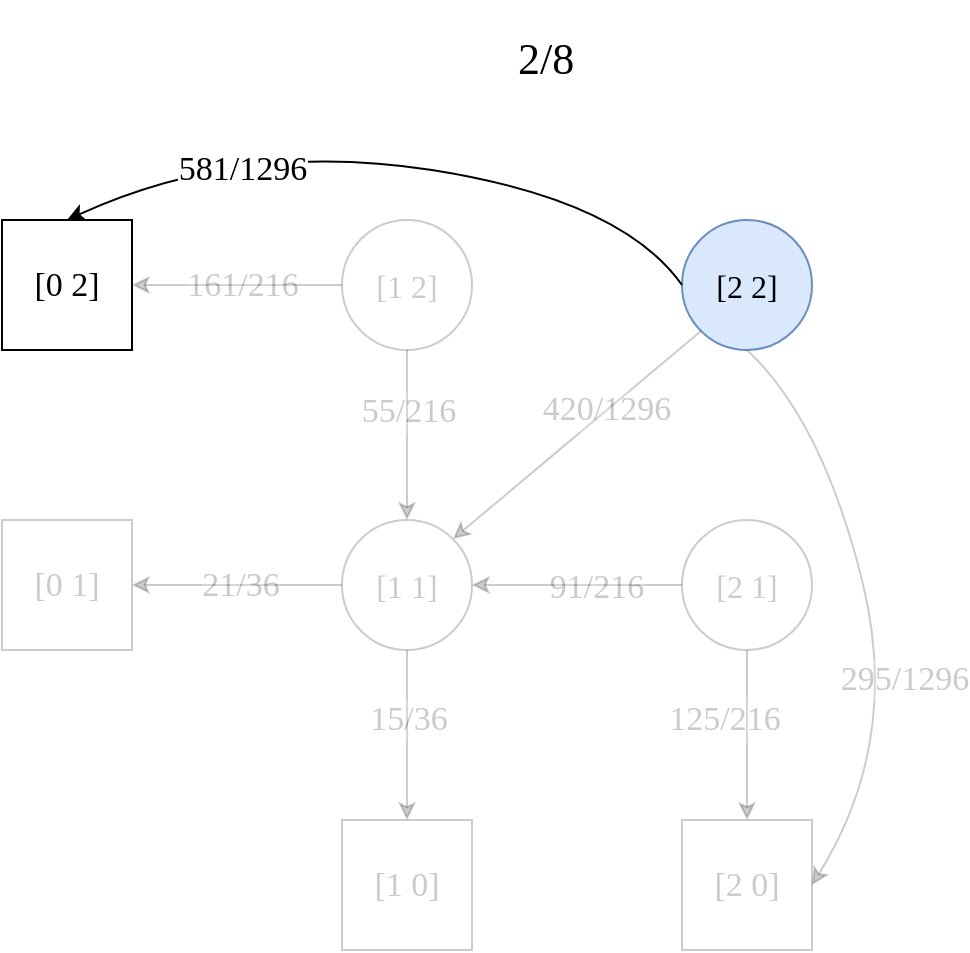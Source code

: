 <mxfile version="15.1.4" type="device"><diagram id="LHmz-3jESWEuP7y_V9xO" name="Page-1"><mxGraphModel dx="1422" dy="547" grid="1" gridSize="10" guides="1" tooltips="1" connect="1" arrows="1" fold="1" page="1" pageScale="1" pageWidth="850" pageHeight="1100" math="0" shadow="0"><root><mxCell id="0"/><mxCell id="1" parent="0"/><mxCell id="qUGKz06C6sTsFULP4qC0-7" value="&lt;p style=&quot;font-size: 16px&quot;&gt;&lt;font face=&quot;Lucida Console&quot;&gt;[2 2]&lt;/font&gt;&lt;/p&gt;" style="ellipse;whiteSpace=wrap;html=1;aspect=fixed;fillColor=#dae8fc;strokeColor=#6c8ebf;" parent="1" vertex="1"><mxGeometry x="490" y="340" width="65" height="65" as="geometry"/></mxCell><mxCell id="qUGKz06C6sTsFULP4qC0-10" value="&lt;font face=&quot;Lucida Console&quot; style=&quot;font-size: 17px&quot;&gt;[2 0]&lt;/font&gt;" style="whiteSpace=wrap;html=1;aspect=fixed;fontSize=17;opacity=20;textOpacity=20;" parent="1" vertex="1"><mxGeometry x="490" y="640" width="65" height="65" as="geometry"/></mxCell><mxCell id="qUGKz06C6sTsFULP4qC0-11" value="&lt;font face=&quot;Lucida Console&quot; style=&quot;font-size: 17px&quot;&gt;[1 0]&lt;/font&gt;" style="whiteSpace=wrap;html=1;aspect=fixed;fontSize=17;opacity=20;textOpacity=20;" parent="1" vertex="1"><mxGeometry x="320" y="640" width="65" height="65" as="geometry"/></mxCell><mxCell id="qUGKz06C6sTsFULP4qC0-12" value="&lt;font face=&quot;Lucida Console&quot; style=&quot;font-size: 17px&quot;&gt;[0 2]&lt;/font&gt;" style="whiteSpace=wrap;html=1;aspect=fixed;fontSize=17;" parent="1" vertex="1"><mxGeometry x="150" y="340" width="65" height="65" as="geometry"/></mxCell><mxCell id="qUGKz06C6sTsFULP4qC0-13" value="&lt;font face=&quot;Lucida Console&quot; style=&quot;font-size: 17px&quot;&gt;[0 1]&lt;/font&gt;" style="whiteSpace=wrap;html=1;aspect=fixed;fontSize=17;opacity=20;textOpacity=20;" parent="1" vertex="1"><mxGeometry x="150" y="490" width="65" height="65" as="geometry"/></mxCell><mxCell id="qUGKz06C6sTsFULP4qC0-14" value="&lt;p style=&quot;font-size: 16px&quot;&gt;&lt;font face=&quot;Lucida Console&quot;&gt;[1 2]&lt;/font&gt;&lt;/p&gt;" style="ellipse;whiteSpace=wrap;html=1;aspect=fixed;opacity=20;textOpacity=20;" parent="1" vertex="1"><mxGeometry x="320" y="340" width="65" height="65" as="geometry"/></mxCell><mxCell id="qUGKz06C6sTsFULP4qC0-15" value="&lt;p style=&quot;font-size: 16px&quot;&gt;&lt;font face=&quot;Lucida Console&quot;&gt;[2 1]&lt;/font&gt;&lt;/p&gt;" style="ellipse;whiteSpace=wrap;html=1;aspect=fixed;opacity=20;textOpacity=20;" parent="1" vertex="1"><mxGeometry x="490" y="490" width="65" height="65" as="geometry"/></mxCell><mxCell id="qUGKz06C6sTsFULP4qC0-16" value="&lt;p style=&quot;font-size: 16px&quot;&gt;&lt;font face=&quot;Lucida Console&quot;&gt;[1 1]&lt;/font&gt;&lt;/p&gt;" style="ellipse;whiteSpace=wrap;html=1;aspect=fixed;opacity=20;textOpacity=20;" parent="1" vertex="1"><mxGeometry x="320" y="490" width="65" height="65" as="geometry"/></mxCell><mxCell id="qUGKz06C6sTsFULP4qC0-19" value="" style="endArrow=classic;html=1;fontSize=17;exitX=0;exitY=1;exitDx=0;exitDy=0;entryX=1;entryY=0;entryDx=0;entryDy=0;opacity=20;" parent="1" source="qUGKz06C6sTsFULP4qC0-7" target="qUGKz06C6sTsFULP4qC0-16" edge="1"><mxGeometry width="50" height="50" relative="1" as="geometry"><mxPoint x="489.999" y="400.001" as="sourcePoint"/><mxPoint x="365.961" y="504.039" as="targetPoint"/></mxGeometry></mxCell><mxCell id="qUGKz06C6sTsFULP4qC0-48" value="420/1296" style="edgeLabel;html=1;align=center;verticalAlign=middle;resizable=0;points=[];fontSize=17;fontFamily=Lucida Console;textOpacity=20;" parent="qUGKz06C6sTsFULP4qC0-19" vertex="1" connectable="0"><mxGeometry x="-0.254" relative="1" as="geometry"><mxPoint x="-1" as="offset"/></mxGeometry></mxCell><mxCell id="qUGKz06C6sTsFULP4qC0-20" value="" style="endArrow=classic;html=1;fontSize=17;exitX=0.5;exitY=1;exitDx=0;exitDy=0;entryX=0.5;entryY=0;entryDx=0;entryDy=0;opacity=20;textOpacity=20;" parent="1" source="qUGKz06C6sTsFULP4qC0-16" target="qUGKz06C6sTsFULP4qC0-11" edge="1"><mxGeometry width="50" height="50" relative="1" as="geometry"><mxPoint x="689.519" y="265.481" as="sourcePoint"/><mxPoint x="565.481" y="369.519" as="targetPoint"/></mxGeometry></mxCell><mxCell id="qUGKz06C6sTsFULP4qC0-43" value="15/36" style="edgeLabel;html=1;align=center;verticalAlign=middle;resizable=0;points=[];fontSize=17;fontFamily=Lucida Console;textOpacity=20;" parent="qUGKz06C6sTsFULP4qC0-20" vertex="1" connectable="0"><mxGeometry x="-0.412" y="-1" relative="1" as="geometry"><mxPoint x="1" y="10" as="offset"/></mxGeometry></mxCell><mxCell id="qUGKz06C6sTsFULP4qC0-21" value="" style="endArrow=classic;html=1;fontSize=17;exitX=0;exitY=0.5;exitDx=0;exitDy=0;entryX=1;entryY=0.5;entryDx=0;entryDy=0;opacity=20;textOpacity=20;" parent="1" source="qUGKz06C6sTsFULP4qC0-16" target="qUGKz06C6sTsFULP4qC0-13" edge="1"><mxGeometry width="50" height="50" relative="1" as="geometry"><mxPoint x="384.999" y="405.001" as="sourcePoint"/><mxPoint x="250" y="520" as="targetPoint"/></mxGeometry></mxCell><mxCell id="qUGKz06C6sTsFULP4qC0-44" value="&lt;font face=&quot;Lucida Console&quot;&gt;21/36&lt;/font&gt;" style="edgeLabel;html=1;align=center;verticalAlign=middle;resizable=0;points=[];fontSize=17;textOpacity=20;" parent="qUGKz06C6sTsFULP4qC0-21" vertex="1" connectable="0"><mxGeometry x="-0.238" y="3" relative="1" as="geometry"><mxPoint x="-11" y="-3" as="offset"/></mxGeometry></mxCell><mxCell id="qUGKz06C6sTsFULP4qC0-22" value="" style="endArrow=classic;html=1;fontSize=17;exitX=0.5;exitY=1;exitDx=0;exitDy=0;entryX=0.5;entryY=0;entryDx=0;entryDy=0;opacity=20;textOpacity=20;" parent="1" source="qUGKz06C6sTsFULP4qC0-15" target="qUGKz06C6sTsFULP4qC0-10" edge="1"><mxGeometry width="50" height="50" relative="1" as="geometry"><mxPoint x="709.519" y="285.481" as="sourcePoint"/><mxPoint x="585.481" y="389.519" as="targetPoint"/></mxGeometry></mxCell><mxCell id="qUGKz06C6sTsFULP4qC0-42" value="125/216" style="edgeLabel;html=1;align=center;verticalAlign=middle;resizable=0;points=[];fontSize=17;fontFamily=Lucida Console;textOpacity=20;" parent="qUGKz06C6sTsFULP4qC0-22" vertex="1" connectable="0"><mxGeometry x="-0.412" y="1" relative="1" as="geometry"><mxPoint x="-13" y="10" as="offset"/></mxGeometry></mxCell><mxCell id="qUGKz06C6sTsFULP4qC0-24" value="" style="endArrow=classic;html=1;fontSize=17;exitX=0;exitY=0.5;exitDx=0;exitDy=0;entryX=1;entryY=0.5;entryDx=0;entryDy=0;opacity=20;textOpacity=20;" parent="1" source="qUGKz06C6sTsFULP4qC0-14" target="qUGKz06C6sTsFULP4qC0-12" edge="1"><mxGeometry width="50" height="50" relative="1" as="geometry"><mxPoint x="729.519" y="305.481" as="sourcePoint"/><mxPoint x="605.481" y="409.519" as="targetPoint"/></mxGeometry></mxCell><mxCell id="qUGKz06C6sTsFULP4qC0-45" value="161/216" style="edgeLabel;html=1;align=center;verticalAlign=middle;resizable=0;points=[];fontSize=17;fontFamily=Lucida Console;textOpacity=20;" parent="qUGKz06C6sTsFULP4qC0-24" vertex="1" connectable="0"><mxGeometry x="-0.257" y="-1" relative="1" as="geometry"><mxPoint x="-11" y="1" as="offset"/></mxGeometry></mxCell><mxCell id="qUGKz06C6sTsFULP4qC0-27" value="" style="endArrow=classic;html=1;fontSize=17;exitX=0.5;exitY=1;exitDx=0;exitDy=0;entryX=0.5;entryY=0;entryDx=0;entryDy=0;opacity=20;textOpacity=20;" parent="1" source="qUGKz06C6sTsFULP4qC0-14" target="qUGKz06C6sTsFULP4qC0-16" edge="1"><mxGeometry width="50" height="50" relative="1" as="geometry"><mxPoint x="340" y="392.5" as="sourcePoint"/><mxPoint x="235" y="392.5" as="targetPoint"/></mxGeometry></mxCell><mxCell id="qUGKz06C6sTsFULP4qC0-52" value="55/216" style="edgeLabel;html=1;align=center;verticalAlign=middle;resizable=0;points=[];fontSize=17;fontFamily=Lucida Console;textOpacity=20;" parent="qUGKz06C6sTsFULP4qC0-27" vertex="1" connectable="0"><mxGeometry x="-0.271" relative="1" as="geometry"><mxPoint as="offset"/></mxGeometry></mxCell><mxCell id="qUGKz06C6sTsFULP4qC0-30" value="" style="endArrow=classic;html=1;fontSize=17;exitX=0;exitY=0.5;exitDx=0;exitDy=0;entryX=1;entryY=0.5;entryDx=0;entryDy=0;opacity=20;" parent="1" source="qUGKz06C6sTsFULP4qC0-15" target="qUGKz06C6sTsFULP4qC0-16" edge="1"><mxGeometry width="50" height="50" relative="1" as="geometry"><mxPoint x="370" y="422.5" as="sourcePoint"/><mxPoint x="265" y="422.5" as="targetPoint"/></mxGeometry></mxCell><mxCell id="qUGKz06C6sTsFULP4qC0-50" value="91/216" style="edgeLabel;html=1;align=center;verticalAlign=middle;resizable=0;points=[];fontSize=17;fontFamily=Lucida Console;textOpacity=20;" parent="qUGKz06C6sTsFULP4qC0-30" vertex="1" connectable="0"><mxGeometry x="-0.181" y="1" relative="1" as="geometry"><mxPoint as="offset"/></mxGeometry></mxCell><mxCell id="qUGKz06C6sTsFULP4qC0-58" value="" style="curved=1;endArrow=classic;html=1;fontSize=17;exitX=0.5;exitY=1;exitDx=0;exitDy=0;entryX=1;entryY=0.5;entryDx=0;entryDy=0;opacity=20;" parent="1" source="qUGKz06C6sTsFULP4qC0-7" target="qUGKz06C6sTsFULP4qC0-10" edge="1"><mxGeometry width="50" height="50" relative="1" as="geometry"><mxPoint x="-20" y="440" as="sourcePoint"/><mxPoint x="30" y="390" as="targetPoint"/><Array as="points"><mxPoint x="560" y="440"/><mxPoint x="600" y="600"/></Array></mxGeometry></mxCell><mxCell id="qUGKz06C6sTsFULP4qC0-60" value="295/1296" style="edgeLabel;html=1;align=center;verticalAlign=middle;resizable=0;points=[];fontSize=17;fontFamily=Lucida Console;textOpacity=20;" parent="qUGKz06C6sTsFULP4qC0-58" vertex="1" connectable="0"><mxGeometry x="0.352" y="-12" relative="1" as="geometry"><mxPoint x="15" y="-21" as="offset"/></mxGeometry></mxCell><mxCell id="qUGKz06C6sTsFULP4qC0-59" value="" style="curved=1;endArrow=classic;html=1;fontSize=17;exitX=0;exitY=0.5;exitDx=0;exitDy=0;entryX=0.5;entryY=0;entryDx=0;entryDy=0;" parent="1" source="qUGKz06C6sTsFULP4qC0-7" target="qUGKz06C6sTsFULP4qC0-12" edge="1"><mxGeometry width="50" height="50" relative="1" as="geometry"><mxPoint x="70" y="370" as="sourcePoint"/><mxPoint x="120" y="320" as="targetPoint"/><Array as="points"><mxPoint x="460" y="330"/><mxPoint x="270" y="300"/></Array></mxGeometry></mxCell><mxCell id="qUGKz06C6sTsFULP4qC0-61" value="581/1296" style="edgeLabel;html=1;align=center;verticalAlign=middle;resizable=0;points=[];fontSize=17;fontFamily=Lucida Console;" parent="qUGKz06C6sTsFULP4qC0-59" vertex="1" connectable="0"><mxGeometry x="0.477" y="13" relative="1" as="geometry"><mxPoint x="1" as="offset"/></mxGeometry></mxCell><mxCell id="8QfGltGaknd6Kk3sZ02q-1" value="&lt;font style=&quot;font-size: 22px&quot;&gt;2/&lt;/font&gt;&lt;font style=&quot;font-size: 22px&quot;&gt;8&lt;/font&gt;" style="text;html=1;strokeColor=none;fillColor=none;align=left;verticalAlign=middle;whiteSpace=wrap;rounded=0;fontFamily=Lucida Console;" vertex="1" parent="1"><mxGeometry x="406" y="230" width="39" height="60" as="geometry"/></mxCell></root></mxGraphModel></diagram></mxfile>